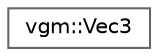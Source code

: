 digraph "Graphical Class Hierarchy"
{
 // LATEX_PDF_SIZE
  bgcolor="transparent";
  edge [fontname=Helvetica,fontsize=10,labelfontname=Helvetica,labelfontsize=10];
  node [fontname=Helvetica,fontsize=10,shape=box,height=0.2,width=0.4];
  rankdir="LR";
  Node0 [id="Node000000",label="vgm::Vec3",height=0.2,width=0.4,color="grey40", fillcolor="white", style="filled",URL="$classvgm_1_1_vec3.html",tooltip=" "];
}
